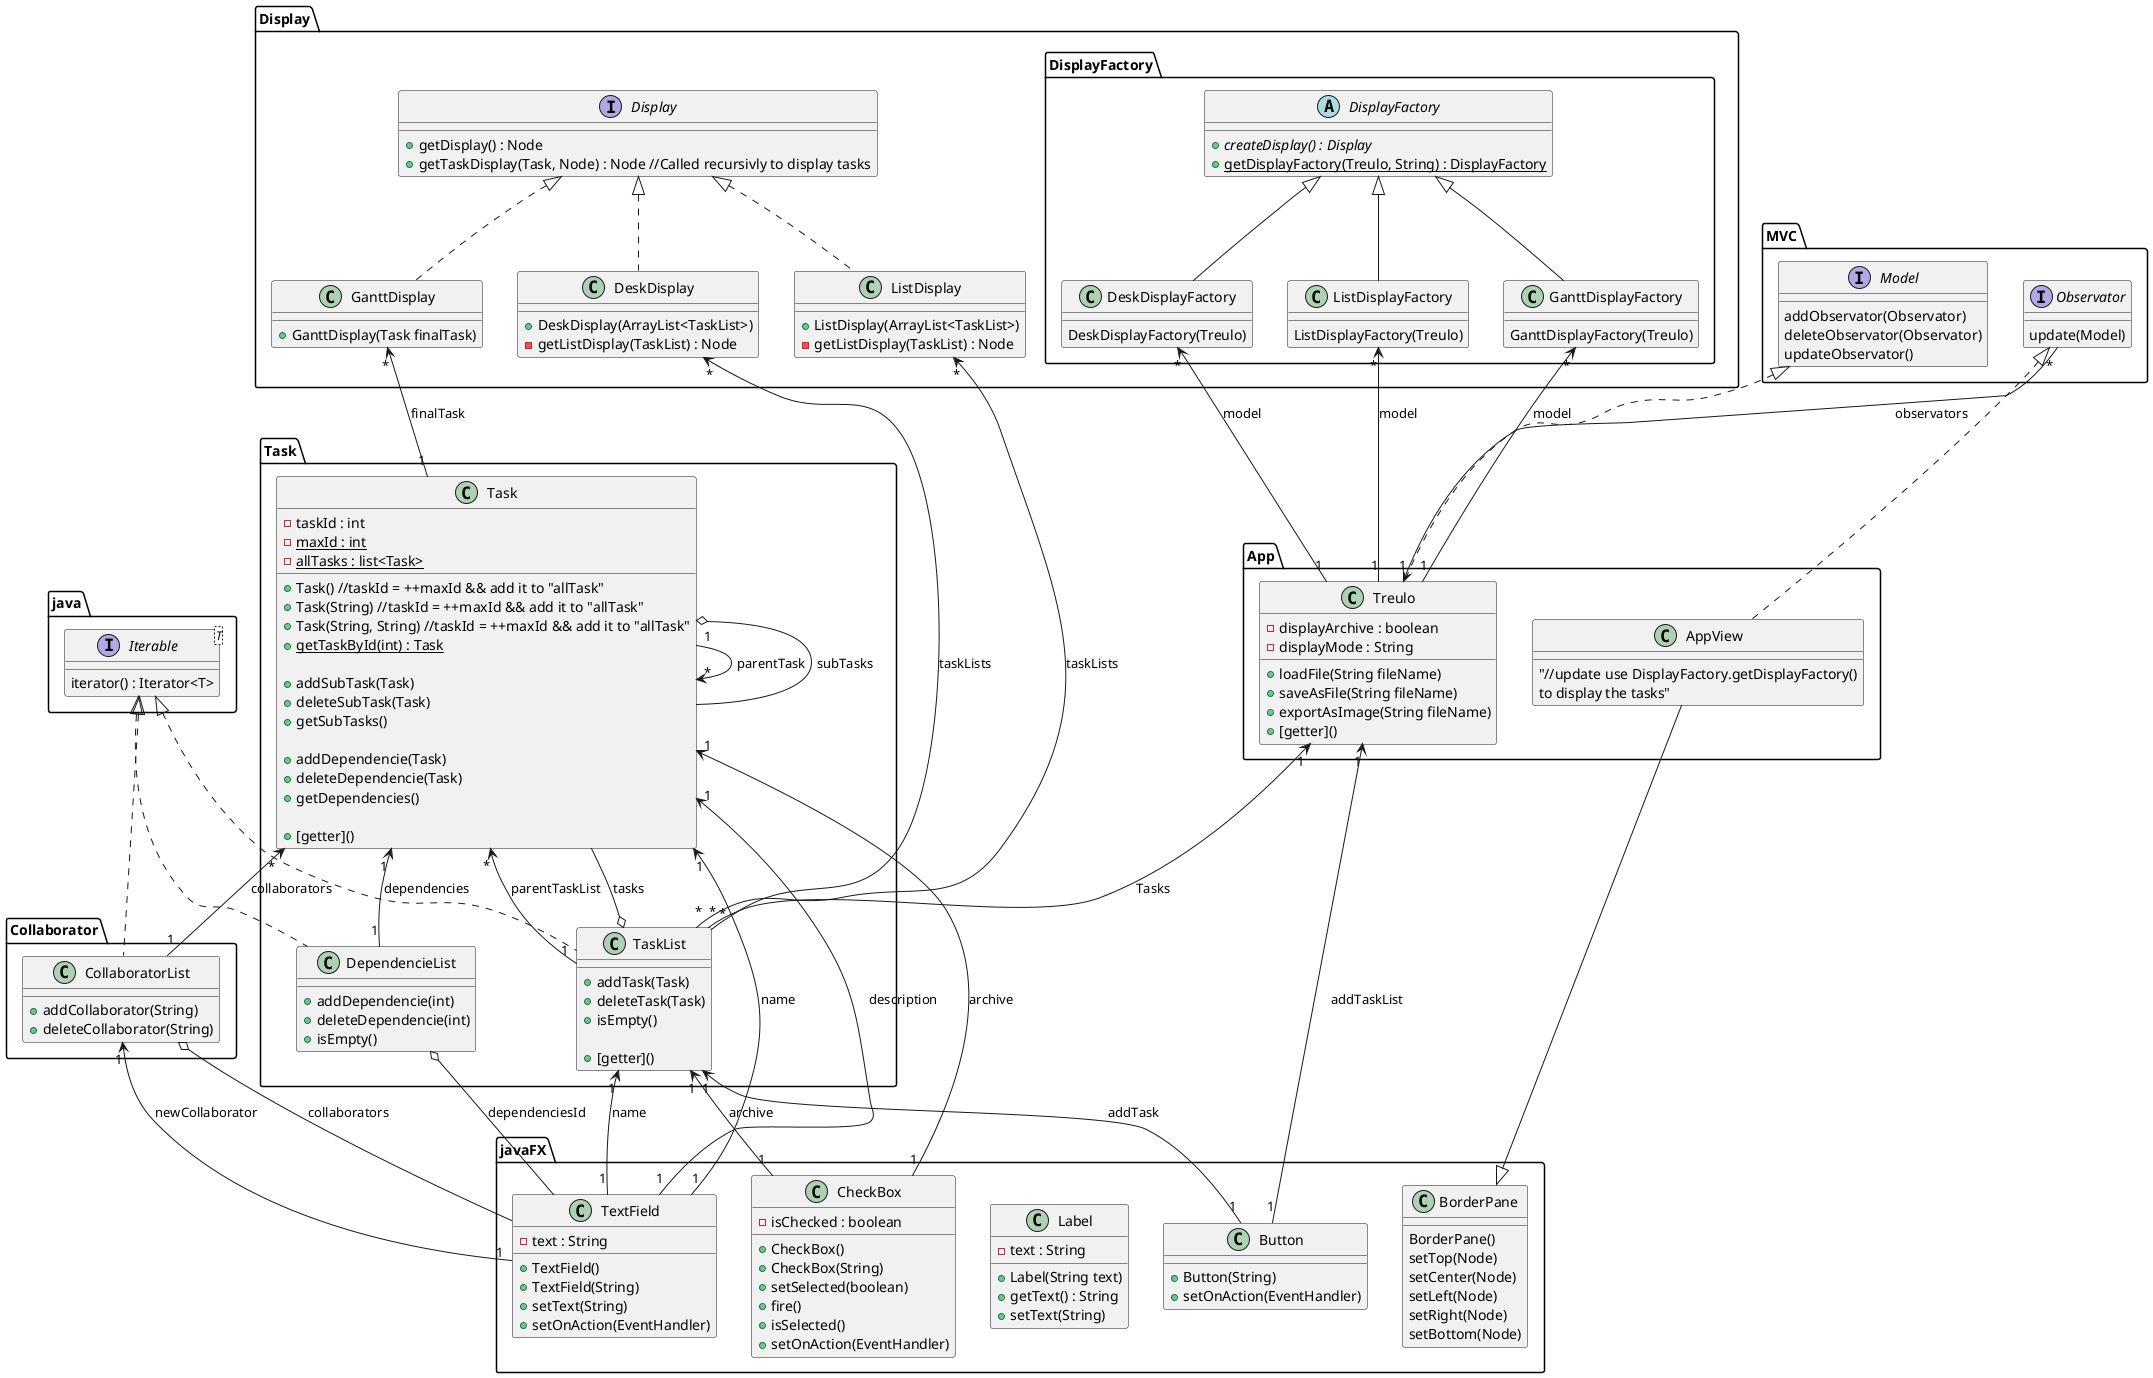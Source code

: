 @startuml

package javaFX {
  class TextField {
    -text : String
    +TextField()
    +TextField(String)
    +setText(String)
    +setOnAction(EventHandler)
  }

  class CheckBox {
    -isChecked : boolean

    +CheckBox()
    +CheckBox(String)
    +setSelected(boolean)
    +fire()
    +isSelected()
    +setOnAction(EventHandler)
  }

  class Label {
    -text : String
    +Label(String text)
    +getText() : String
    +setText(String)
  }

  class Button {
    +Button(String)
    +setOnAction(EventHandler)
  }

  class BorderPane {
    BorderPane()
    setTop(Node)
    setCenter(Node)
    setLeft(Node)
    setRight(Node)
    setBottom(Node)
  }
}

package java {
  interface Iterable<T> {
    iterator() : Iterator<T>
  }
}

package MVC {
  interface Model {
    addObservator(Observator)
    deleteObservator(Observator)
    updateObservator()
  }

  interface Observator {
    update(Model)
  }
}

package Collaborator {
  class CollaboratorList implements java.Iterable {
    +addCollaborator(String)
    +deleteCollaborator(String)
  }

  CollaboratorList "1" <-- "1" javaFX.TextField : newCollaborator
  CollaboratorList o-- javaFX.TextField : collaborators
}

package Task {

  class Task {
    -taskId : int
    -{static} maxId : int
    -{static} allTasks : list<Task>
    +Task() //taskId = ++maxId && add it to "allTask"
    +Task(String) //taskId = ++maxId && add it to "allTask"
    +Task(String, String) //taskId = ++maxId && add it to "allTask"
    +{static}getTaskById(int) : Task

    +addSubTask(Task)
    +deleteSubTask(Task)
    +getSubTasks()

    +addDependencie(Task)
    +deleteDependencie(Task)
    +getDependencies()

    +[getter]()
  }

  class DependencieList implements java.Iterable{
    +addDependencie(int)
    +deleteDependencie(int)
    +isEmpty()
  }

  class TaskList implements java.Iterable {
    +addTask(Task)
    +deleteTask(Task)
    +isEmpty()

    +[getter]()
  }

  Task "1" <-- "1" DependencieList : dependencies
  Task "*" <-up- "1" Task : parentTask
  Task "*" <-- "1" TaskList : parentTaskList
  Task o-- Task : subTasks
  Task "*" <-- "1" Collaborator.CollaboratorList : collaborators
  Task "1" <-- "1" javaFX.TextField : name
  Task "1" <-- "1" javaFX.TextField : description
  Task "1" <-- "1" javaFX.CheckBox : archive

  TaskList o-- Task : tasks
  TaskList "1" <-- "1" javaFX.TextField : name
  TaskList "1" <-- "1" javaFX.CheckBox : archive
  TaskList "1" <-- "1" javaFX.Button : addTask

  DependencieList o-- javaFX.TextField : dependenciesId
}

package App {
  class Treulo implements MVC.Model{
    -displayArchive : boolean
    -displayMode : String
    +loadFile(String fileName)
    +saveAsFile(String fileName)
    +exportAsImage(String fileName)
    +[getter]()
  }

  Treulo "1" <-- "*" MVC.Observator : observators
  Treulo "1" <-- "*" Task.TaskList : Tasks
  Treulo "1" <-- "1" javaFX.Button : addTaskList

  class AppView extends javaFX.BorderPane implements MVC.Observator {
    "//update use DisplayFactory.getDisplayFactory()\nto display the tasks"
  }
}


package Display {
  interface Display {
    +getDisplay() : Node
    +getTaskDisplay(Task, Node) : Node //Called recursivly to display tasks
  }

  class DeskDisplay implements Display {
    +DeskDisplay(ArrayList<TaskList>)
    -getListDisplay(TaskList) : Node
  }
  DeskDisplay "*" <-- "*" Task.TaskList : taskLists

  class ListDisplay implements Display {
    +ListDisplay(ArrayList<TaskList>)
    -getListDisplay(TaskList) : Node
  }
  ListDisplay "*" <-- "*" Task.TaskList : taskLists

  class GanttDisplay implements Display {
    +GanttDisplay(Task finalTask)
  }
  GanttDisplay "*" <-- "1" Task.Task : finalTask

  package DisplayFactory {
    abstract class DisplayFactory {
      +{abstract} createDisplay() : Display
      +{static} getDisplayFactory(Treulo, String) : DisplayFactory
    }

    class DeskDisplayFactory extends DisplayFactory{
      DeskDisplayFactory(Treulo)
    }
    DeskDisplayFactory "*" <-- "1" Treulo : model

    class ListDisplayFactory extends DisplayFactory{
      ListDisplayFactory(Treulo)
    }
    ListDisplayFactory "*" <-- "1" Treulo : model

    class GanttDisplayFactory extends DisplayFactory{
      GanttDisplayFactory(Treulo)
    }

    GanttDisplayFactory "*" <-- "1" Treulo : model
  }
}

@enduml